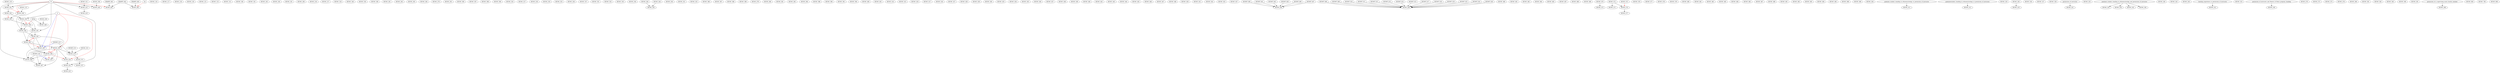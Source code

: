 digraph G {
    MUSIC_113;
    MUSIC_116;
    MUSIC_117;
    MUSIC_118;
    MUSIC_119;
    MUSIC_120;
    MUSIC_121;
    MUSIC_122;
    MUSIC_131;
    MUSIC_160;
    MUSIC_161;
    MUSIC_162;
    MUSIC_185;
    MUSIC_191;
    MUSIC_200;
    edge [color=black];
    MUSIC_119 -> MUSIC_201;
    W -> MUSIC_201;
    edge [color=black];
    MUSIC_201 -> MUSIC_202;
    edge [color=black];
    MUSIC_202 -> MUSIC_203;
    A -> MUSIC_203;
    edge [color=black];
    MUSIC_113 -> MUSIC_204;
    edge [color=red];
    MUSIC_201 -> MUSIC_204;
    W -> MUSIC_204;
    edge [color=black];
    MUSIC_204 -> MUSIC_205;
    edge [color=red];
    MUSIC_202 -> MUSIC_205;
    edge [color=black];
    MUSIC_205 -> MUSIC_206;
    edge [color=red];
    MUSIC_203 -> MUSIC_206;
    AWSp -> MUSIC_206;
    MUSIC_216;
    MUSIC_217;
    MUSIC_218;
    MUSIC_240;
    MUSIC_250;
    MUSIC_260;
    MUSIC_261;
    MUSIC_262;
    MUSIC_263;
    MUSIC_264;
    MUSIC_270;
    MUSIC_291;
    MUSIC_300;
    edge [color=black];
    MUSIC_203 -> MUSIC_301;
    MUSIC_206 -> MUSIC_301;
    W -> MUSIC_301;
    edge [color=black];
    MUSIC_301 -> MUSIC_302;
    MUSIC_304 -> MUSIC_302;
    edge [color=red];
    MUSIC_305 -> MUSIC_302;
    edge [color=black];
    MUSIC_302 -> MUSIC_303;
    MUSIC_305 -> MUSIC_303;
    edge [color=red];
    MUSIC_306 -> MUSIC_303;
    A -> MUSIC_303;
    edge [color=black];
    MUSIC_203 -> MUSIC_304;
    MUSIC_206 -> MUSIC_304;
    W -> MUSIC_304;
    edge [color=black];
    MUSIC_301 -> MUSIC_305;
    MUSIC_304 -> MUSIC_305;
    edge [color=red];
    MUSIC_302 -> MUSIC_305;
    edge [color=black];
    MUSIC_302 -> MUSIC_306;
    MUSIC_305 -> MUSIC_306;
    edge [color=red];
    MUSIC_303 -> MUSIC_306;
    A -> MUSIC_306;
    MUSIC_307;
    MUSIC_308;
    MUSIC_309;
    MUSIC_316;
    MUSIC_317;
    MUSIC_318;
    MUSIC_319;
    MUSIC_325;
    MUSIC_326;
    MUSIC_327;
    MUSIC_328;
    MUSIC_331;
    MUSIC_332;
    MUSIC_333;
    MUSIC_334;
    MUSIC_336;
    MUSIC_344;
    MUSIC_350;
    MUSIC_351;
    MUSIC_352;
    MUSIC_366;
    MUSIC_367;
    MUSIC_368;
    MUSIC_369;
    MUSIC_379;
    MUSIC_380;
    MUSIC_381;
    MUSIC_382;
    MUSIC_384;
    MUSIC_388;
    MUSIC_390;
    MUSIC_391;
    MUSIC_394;
    MUSIC_400;
    MUSIC_401;
    edge [color=black];
    DXARTS_461 -> MUSIC_402;
    DXARTS_462 -> MUSIC_402;
    edge [color=red];
    W -> MUSIC_402;
    edge [color=black];
    DXARTS_462 -> MUSIC_403;
    DXARTS_463 -> MUSIC_403;
    edge [color=red];
    Sp -> MUSIC_403;
    edge [color=black];
    MUSIC_302 -> MUSIC_405;
    edge [color=red];
    MUSIC_305 -> MUSIC_405;
    edge [color=blue];
    MUHST_212 -> MUSIC_405;
    A -> MUSIC_405;
    edge [color=black];
    MUSIC_303 -> MUSIC_406;
    MUSIC_306 -> MUSIC_406;
    MUHST_210 -> MUSIC_406;
    MUSIC_405 -> MUSIC_406;
    W -> MUSIC_406;
    edge [color=black];
    MUSIC_303 -> MUSIC_407;
    MUSIC_306 -> MUSIC_407;
    MUHST_210 -> MUSIC_407;
    MUSIC_406 -> MUSIC_407;
    edge [color=black];
    MUSIC_303 -> MUSIC_410;
    edge [color=red];
    MUSIC_306 -> MUSIC_410;
    edge [color=blue];
    MUHST_210 -> MUSIC_410;
    MUSIC_411;
    edge [color=black];
    MUSIC_411 -> MUSIC_412;
    W -> MUSIC_412;
    edge [color=black];
    MUSIC_412 -> MUSIC_413;
    MUSIC_414;
    MUSIC_415;
    MUSIC_416;
    MUSIC_417;
    MUSIC_418;
    edge [color=black];
    MUSIC_303 -> MUSIC_420;
    edge [color=red];
    MUSIC_306 -> MUSIC_420;
    A -> MUSIC_420;
    edge [color=black];
    MUSIC_420 -> MUSIC_421;
    W -> MUSIC_421;
    edge [color=black];
    MUSIC_421 -> MUSIC_422;
    edge [color=black];
    MUSIC_336 -> MUSIC_426;
    W -> MUSIC_426;
    MUSIC_427;
    MUSIC_428;
    MUSIC_429;
    MUSIC_430;
    MUSIC_433;
    MUSIC_434;
    MUSIC_435;
    MUSIC_436;
    MUSIC_437;
    MUSIC_438;
    MUSIC_439;
    MUSIC_440;
    MUSIC_442;
    MUSIC_443;
    MUSIC_444;
    MUSIC_445;
    MUSIC_446;
    MUSIC_447;
    MUSIC_448;
    edge [color=black];
    MUSIC_328 -> MUSIC_449;
    AWSp -> MUSIC_449;
    MUSIC_450;
    MUSIC_451;
    MUSIC_454;
    MUSIC_455;
    MUSIC_457;
    edge [color=black];
    MUHST_400 -> MUSIC_458;
    MUHST_401 -> MUSIC_458;
    MUHST_402 -> MUSIC_458;
    MUHST_403 -> MUSIC_458;
    MUHST_406 -> MUSIC_458;
    MUHST_407 -> MUSIC_458;
    edge [color=black];
    MUHST_408 -> MUSIC_459;
    MUHST_409 -> MUSIC_459;
    MUHST_410 -> MUSIC_459;
    MUHST_411 -> MUSIC_459;
    MUHST_412 -> MUSIC_459;
    MUHST_413 -> MUSIC_459;
    MUHST_414 -> MUSIC_459;
    MUHST_415 -> MUSIC_459;
    MUHST_417 -> MUSIC_459;
    MUHST_418 -> MUSIC_459;
    MUHST_419 -> MUSIC_459;
    MUHST_423 -> MUSIC_459;
    MUHST_424 -> MUSIC_459;
    MUHST_426 -> MUSIC_459;
    MUSIC_460;
    MUSIC_461;
    MUSIC_462;
    MUSIC_464;
    MUSIC_465;
    MUSIC_467;
    MUSIC_468;
    MUSIC_469;
    MUSIC_470;
    MUSIC_471;
    MUSIC_472;
    edge [color=black];
    MUSIC_303 -> MUSIC_473;
    MUHST_212 -> MUSIC_473;
    MUSIC_312 -> MUSIC_473;
    MUHST_215 -> MUSIC_473;
    edge [color=black];
    MUSIC_473 -> MUSIC_474;
    edge [color=black];
    MUSIC_474 -> MUSIC_475;
    MUSIC_476;
    MUSIC_477;
    MUSIC_478;
    MUSIC_479;
    MUSIC_480;
    MUSIC_481;
    MUSIC_482;
    MUSIC_483;
    MUSIC_484;
    MUSIC_485;
    MUSIC_487;
    MUSIC_489;
    MUSIC_491;
    MUSIC_492;
    MUSIC_493;
    MUSIC_494;
    MUSIC_495;
    MUSIC_498;
    MUSIC_499;
    MUSIC_504;
    edge [color=black];
    graduate_student_standing_in_ethnomusicology_or_permission_of_instructor -> MUSIC_511;
    edge [color=black];
    graduatestudent_standing_in_ethnomusicology_or_permission_of_instructor -> MUSIC_512;
    MUSIC_520;
    edge [color=black];
    MUSIC_345 -> MUSIC_523;
    MUSIC_526;
    MUSIC_527;
    MUSIC_528;
    edge [color=black];
    MUSIC_344 -> MUSIC_530;
    MUSIC_544 -> MUSIC_530;
    edge [color=black];
    permission_of_instructor -> MUSIC_531;
    MUSIC_532;
    edge [color=black];
    graduate_student_standing_in_ethnomusicology_and_permission_of_instructor -> MUSIC_533;
    edge [color=black];
    graduate_student_standing_in_ethnomusicology_and_permission_of_instructor -> MUSIC_534;
    edge [color=black];
    graduate_student_standing_in_ethnomusicology_and_permission_of_instructor -> MUSIC_535;
    edge [color=black];
    graduate_student_standing_in_ethnomusicology_and_permission_of_instructor -> MUSIC_536;
    MUSIC_540;
    MUSIC_542;
    MUSIC_543;
    MUSIC_544;
    edge [color=black];
    teaching_experience_or_permission_of_instructor -> MUSIC_551;
    MUSIC_553;
    edge [color=black];
    permission_of_instructor_and_Master_of_Music_program_standing -> MUSIC_559;
    MUSIC_570;
    edge [color=black];
    MUSIC_471 -> MUSIC_571;
    MUSIC_572;
    edge [color=black];
    MUSIC_470 -> MUSIC_573;
    edge [color=black];
    MUSIC_471 -> MUSIC_574;
    edge [color=red];
    MUSIC_472 -> MUSIC_574;
    MUSIC_575;
    MUSIC_576;
    edge [color=black];
    MUSIC_574 -> MUSIC_577;
    MUSIC_580;
    MUSIC_581;
    MUSIC_582;
    MUSIC_583;
    MUSIC_590;
    MUSIC_591;
    edge [color=black];
    permission_of_a_supervising_music_faculty_member -> MUSIC_599;
    MUSIC_600;
    MUSIC_700;
    MUSIC_800;
}
